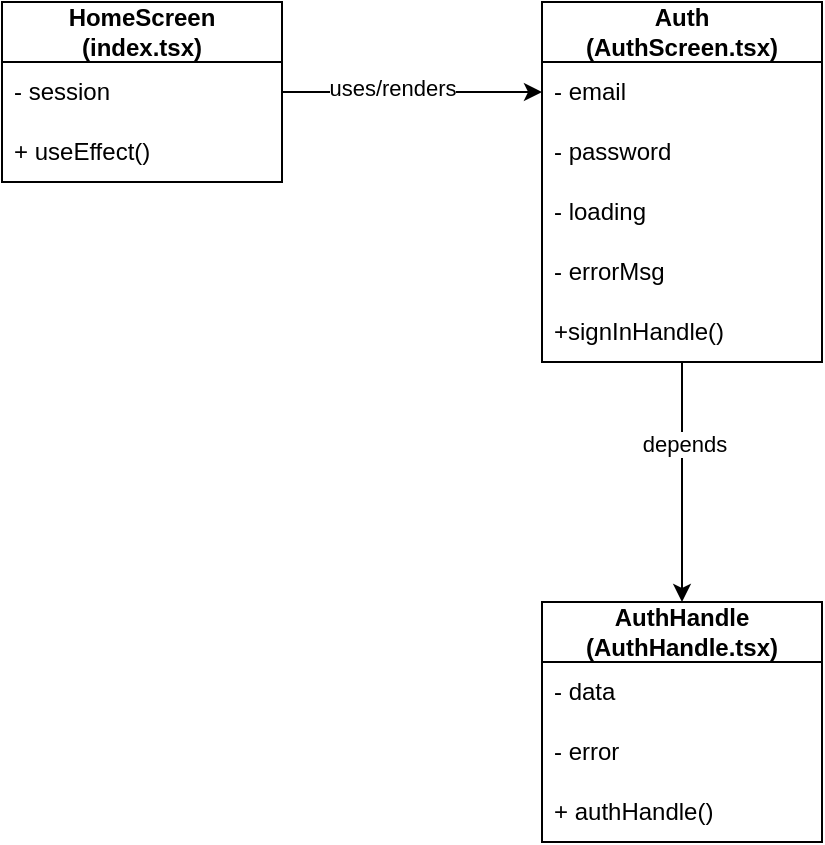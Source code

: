<mxfile version="28.0.6">
  <diagram name="Page-1" id="nFiH9V4HMwu1DOd0Ung1">
    <mxGraphModel dx="615" dy="441" grid="1" gridSize="10" guides="1" tooltips="1" connect="1" arrows="1" fold="1" page="1" pageScale="1" pageWidth="850" pageHeight="1100" math="0" shadow="0">
      <root>
        <mxCell id="0" />
        <mxCell id="1" parent="0" />
        <mxCell id="5kL66GatBy4QELhhgdsX-1" value="HomeScreen&lt;div&gt;(index.tsx)&lt;/div&gt;" style="swimlane;fontStyle=1;childLayout=stackLayout;horizontal=1;startSize=30;horizontalStack=0;resizeParent=1;resizeParentMax=0;resizeLast=0;collapsible=1;marginBottom=0;whiteSpace=wrap;html=1;" parent="1" vertex="1">
          <mxGeometry x="270" y="160" width="140" height="90" as="geometry" />
        </mxCell>
        <mxCell id="5kL66GatBy4QELhhgdsX-2" value="- session" style="text;strokeColor=none;fillColor=none;align=left;verticalAlign=middle;spacingLeft=4;spacingRight=4;overflow=hidden;points=[[0,0.5],[1,0.5]];portConstraint=eastwest;rotatable=0;whiteSpace=wrap;html=1;" parent="5kL66GatBy4QELhhgdsX-1" vertex="1">
          <mxGeometry y="30" width="140" height="30" as="geometry" />
        </mxCell>
        <mxCell id="ZPwgUJczgAXjRSvhkvsr-1" value="+ useEffect()" style="text;strokeColor=none;fillColor=none;align=left;verticalAlign=middle;spacingLeft=4;spacingRight=4;overflow=hidden;points=[[0,0.5],[1,0.5]];portConstraint=eastwest;rotatable=0;whiteSpace=wrap;html=1;" vertex="1" parent="5kL66GatBy4QELhhgdsX-1">
          <mxGeometry y="60" width="140" height="30" as="geometry" />
        </mxCell>
        <mxCell id="ZPwgUJczgAXjRSvhkvsr-31" style="edgeStyle=orthogonalEdgeStyle;rounded=0;orthogonalLoop=1;jettySize=auto;html=1;entryX=0.5;entryY=0;entryDx=0;entryDy=0;" edge="1" parent="1" source="ZPwgUJczgAXjRSvhkvsr-6" target="ZPwgUJczgAXjRSvhkvsr-20">
          <mxGeometry relative="1" as="geometry" />
        </mxCell>
        <mxCell id="ZPwgUJczgAXjRSvhkvsr-33" value="depends" style="edgeLabel;html=1;align=center;verticalAlign=middle;resizable=0;points=[];" vertex="1" connectable="0" parent="ZPwgUJczgAXjRSvhkvsr-31">
          <mxGeometry x="-0.32" y="1" relative="1" as="geometry">
            <mxPoint as="offset" />
          </mxGeometry>
        </mxCell>
        <mxCell id="ZPwgUJczgAXjRSvhkvsr-6" value="Auth&lt;div&gt;(AuthScreen.tsx)&lt;/div&gt;" style="swimlane;fontStyle=1;childLayout=stackLayout;horizontal=1;startSize=30;horizontalStack=0;resizeParent=1;resizeParentMax=0;resizeLast=0;collapsible=1;marginBottom=0;whiteSpace=wrap;html=1;" vertex="1" parent="1">
          <mxGeometry x="540" y="160" width="140" height="180" as="geometry" />
        </mxCell>
        <mxCell id="ZPwgUJczgAXjRSvhkvsr-7" value="- email" style="text;strokeColor=none;fillColor=none;align=left;verticalAlign=middle;spacingLeft=4;spacingRight=4;overflow=hidden;points=[[0,0.5],[1,0.5]];portConstraint=eastwest;rotatable=0;whiteSpace=wrap;html=1;" vertex="1" parent="ZPwgUJczgAXjRSvhkvsr-6">
          <mxGeometry y="30" width="140" height="30" as="geometry" />
        </mxCell>
        <mxCell id="ZPwgUJczgAXjRSvhkvsr-8" value="- password" style="text;strokeColor=none;fillColor=none;align=left;verticalAlign=middle;spacingLeft=4;spacingRight=4;overflow=hidden;points=[[0,0.5],[1,0.5]];portConstraint=eastwest;rotatable=0;whiteSpace=wrap;html=1;" vertex="1" parent="ZPwgUJczgAXjRSvhkvsr-6">
          <mxGeometry y="60" width="140" height="30" as="geometry" />
        </mxCell>
        <mxCell id="ZPwgUJczgAXjRSvhkvsr-9" value="- loading" style="text;strokeColor=none;fillColor=none;align=left;verticalAlign=middle;spacingLeft=4;spacingRight=4;overflow=hidden;points=[[0,0.5],[1,0.5]];portConstraint=eastwest;rotatable=0;whiteSpace=wrap;html=1;" vertex="1" parent="ZPwgUJczgAXjRSvhkvsr-6">
          <mxGeometry y="90" width="140" height="30" as="geometry" />
        </mxCell>
        <mxCell id="ZPwgUJczgAXjRSvhkvsr-13" value="- errorMsg" style="text;strokeColor=none;fillColor=none;align=left;verticalAlign=middle;spacingLeft=4;spacingRight=4;overflow=hidden;points=[[0,0.5],[1,0.5]];portConstraint=eastwest;rotatable=0;whiteSpace=wrap;html=1;" vertex="1" parent="ZPwgUJczgAXjRSvhkvsr-6">
          <mxGeometry y="120" width="140" height="30" as="geometry" />
        </mxCell>
        <mxCell id="ZPwgUJczgAXjRSvhkvsr-18" value="+signInHandle()" style="text;strokeColor=none;fillColor=none;align=left;verticalAlign=middle;spacingLeft=4;spacingRight=4;overflow=hidden;points=[[0,0.5],[1,0.5]];portConstraint=eastwest;rotatable=0;whiteSpace=wrap;html=1;" vertex="1" parent="ZPwgUJczgAXjRSvhkvsr-6">
          <mxGeometry y="150" width="140" height="30" as="geometry" />
        </mxCell>
        <mxCell id="ZPwgUJczgAXjRSvhkvsr-10" style="edgeStyle=orthogonalEdgeStyle;rounded=0;orthogonalLoop=1;jettySize=auto;html=1;entryX=0;entryY=0.5;entryDx=0;entryDy=0;" edge="1" parent="1" source="5kL66GatBy4QELhhgdsX-2" target="ZPwgUJczgAXjRSvhkvsr-7">
          <mxGeometry relative="1" as="geometry" />
        </mxCell>
        <mxCell id="ZPwgUJczgAXjRSvhkvsr-11" value="uses/renders" style="edgeLabel;html=1;align=center;verticalAlign=middle;resizable=0;points=[];" vertex="1" connectable="0" parent="ZPwgUJczgAXjRSvhkvsr-10">
          <mxGeometry x="-0.164" y="2" relative="1" as="geometry">
            <mxPoint as="offset" />
          </mxGeometry>
        </mxCell>
        <mxCell id="ZPwgUJczgAXjRSvhkvsr-20" value="AuthHandle&lt;div&gt;(AuthHandle.tsx)&lt;/div&gt;" style="swimlane;fontStyle=1;childLayout=stackLayout;horizontal=1;startSize=30;horizontalStack=0;resizeParent=1;resizeParentMax=0;resizeLast=0;collapsible=1;marginBottom=0;whiteSpace=wrap;html=1;" vertex="1" parent="1">
          <mxGeometry x="540" y="460" width="140" height="120" as="geometry" />
        </mxCell>
        <mxCell id="ZPwgUJczgAXjRSvhkvsr-21" value="- data" style="text;strokeColor=none;fillColor=none;align=left;verticalAlign=middle;spacingLeft=4;spacingRight=4;overflow=hidden;points=[[0,0.5],[1,0.5]];portConstraint=eastwest;rotatable=0;whiteSpace=wrap;html=1;" vertex="1" parent="ZPwgUJczgAXjRSvhkvsr-20">
          <mxGeometry y="30" width="140" height="30" as="geometry" />
        </mxCell>
        <mxCell id="ZPwgUJczgAXjRSvhkvsr-22" value="- error" style="text;strokeColor=none;fillColor=none;align=left;verticalAlign=middle;spacingLeft=4;spacingRight=4;overflow=hidden;points=[[0,0.5],[1,0.5]];portConstraint=eastwest;rotatable=0;whiteSpace=wrap;html=1;" vertex="1" parent="ZPwgUJczgAXjRSvhkvsr-20">
          <mxGeometry y="60" width="140" height="30" as="geometry" />
        </mxCell>
        <mxCell id="ZPwgUJczgAXjRSvhkvsr-27" value="+ authHandle()" style="text;strokeColor=none;fillColor=none;align=left;verticalAlign=middle;spacingLeft=4;spacingRight=4;overflow=hidden;points=[[0,0.5],[1,0.5]];portConstraint=eastwest;rotatable=0;whiteSpace=wrap;html=1;" vertex="1" parent="ZPwgUJczgAXjRSvhkvsr-20">
          <mxGeometry y="90" width="140" height="30" as="geometry" />
        </mxCell>
      </root>
    </mxGraphModel>
  </diagram>
</mxfile>
